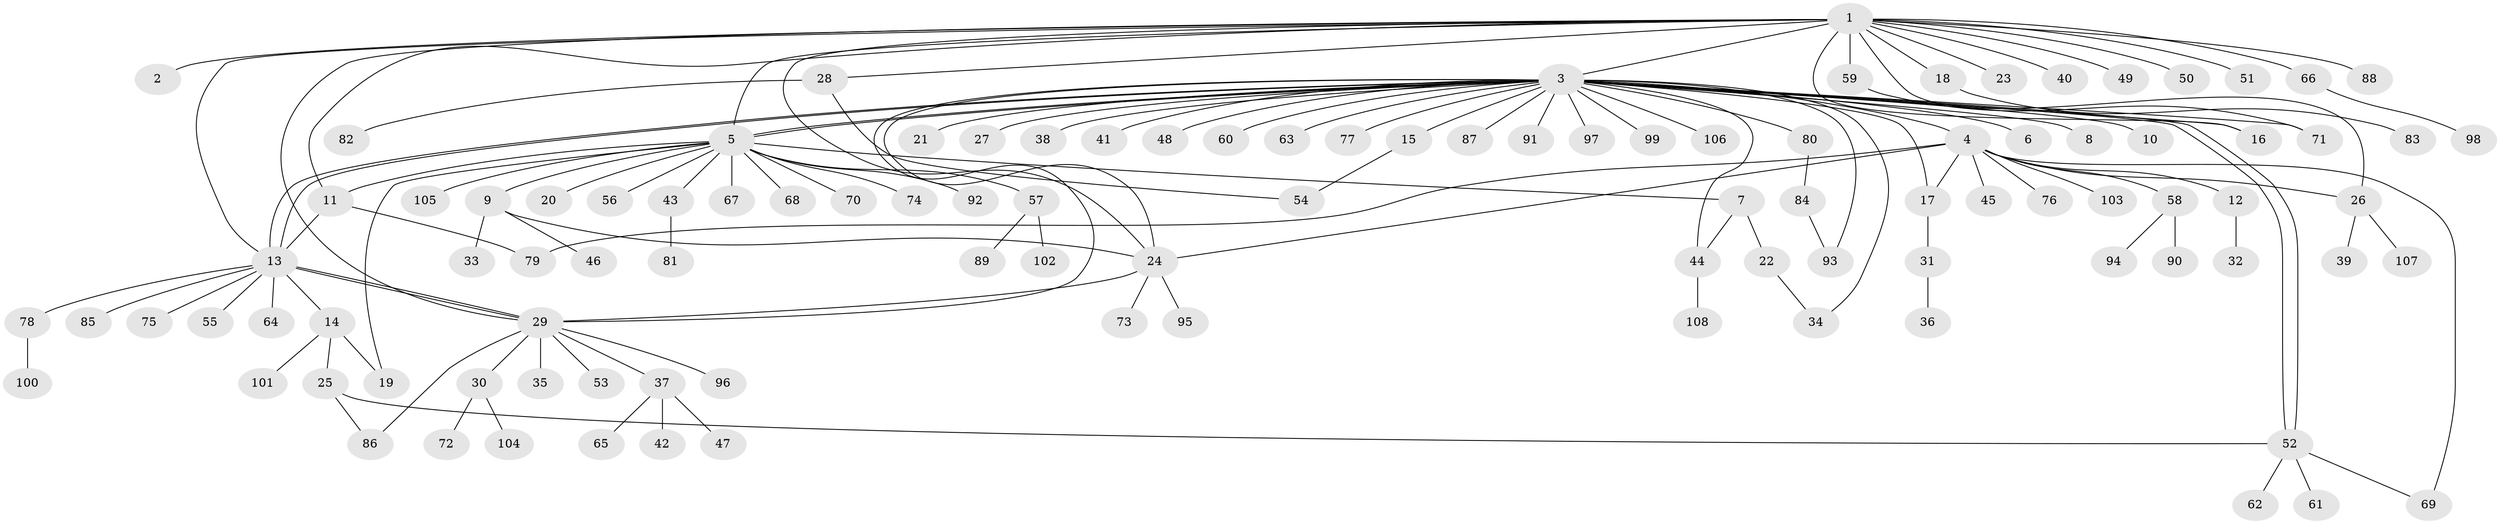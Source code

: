 // coarse degree distribution, {13: 0.037037037037037035, 1: 0.5370370370370371, 9: 0.05555555555555555, 15: 0.018518518518518517, 4: 0.037037037037037035, 3: 0.12962962962962962, 2: 0.16666666666666666, 6: 0.018518518518518517}
// Generated by graph-tools (version 1.1) at 2025/50/03/04/25 22:50:11]
// undirected, 108 vertices, 134 edges
graph export_dot {
  node [color=gray90,style=filled];
  1;
  2;
  3;
  4;
  5;
  6;
  7;
  8;
  9;
  10;
  11;
  12;
  13;
  14;
  15;
  16;
  17;
  18;
  19;
  20;
  21;
  22;
  23;
  24;
  25;
  26;
  27;
  28;
  29;
  30;
  31;
  32;
  33;
  34;
  35;
  36;
  37;
  38;
  39;
  40;
  41;
  42;
  43;
  44;
  45;
  46;
  47;
  48;
  49;
  50;
  51;
  52;
  53;
  54;
  55;
  56;
  57;
  58;
  59;
  60;
  61;
  62;
  63;
  64;
  65;
  66;
  67;
  68;
  69;
  70;
  71;
  72;
  73;
  74;
  75;
  76;
  77;
  78;
  79;
  80;
  81;
  82;
  83;
  84;
  85;
  86;
  87;
  88;
  89;
  90;
  91;
  92;
  93;
  94;
  95;
  96;
  97;
  98;
  99;
  100;
  101;
  102;
  103;
  104;
  105;
  106;
  107;
  108;
  1 -- 2;
  1 -- 3;
  1 -- 5;
  1 -- 11;
  1 -- 13;
  1 -- 16;
  1 -- 18;
  1 -- 23;
  1 -- 24;
  1 -- 26;
  1 -- 28;
  1 -- 29;
  1 -- 40;
  1 -- 49;
  1 -- 50;
  1 -- 51;
  1 -- 59;
  1 -- 66;
  1 -- 88;
  3 -- 4;
  3 -- 5;
  3 -- 5;
  3 -- 6;
  3 -- 8;
  3 -- 10;
  3 -- 13;
  3 -- 13;
  3 -- 15;
  3 -- 16;
  3 -- 17;
  3 -- 21;
  3 -- 24;
  3 -- 27;
  3 -- 29;
  3 -- 34;
  3 -- 38;
  3 -- 41;
  3 -- 44;
  3 -- 48;
  3 -- 52;
  3 -- 52;
  3 -- 60;
  3 -- 63;
  3 -- 71;
  3 -- 77;
  3 -- 80;
  3 -- 87;
  3 -- 91;
  3 -- 93;
  3 -- 97;
  3 -- 99;
  3 -- 106;
  4 -- 12;
  4 -- 17;
  4 -- 24;
  4 -- 26;
  4 -- 45;
  4 -- 58;
  4 -- 69;
  4 -- 76;
  4 -- 79;
  4 -- 103;
  5 -- 7;
  5 -- 9;
  5 -- 11;
  5 -- 19;
  5 -- 20;
  5 -- 43;
  5 -- 56;
  5 -- 57;
  5 -- 67;
  5 -- 68;
  5 -- 70;
  5 -- 74;
  5 -- 92;
  5 -- 105;
  7 -- 22;
  7 -- 44;
  9 -- 24;
  9 -- 33;
  9 -- 46;
  11 -- 13;
  11 -- 79;
  12 -- 32;
  13 -- 14;
  13 -- 29;
  13 -- 29;
  13 -- 55;
  13 -- 64;
  13 -- 75;
  13 -- 78;
  13 -- 85;
  14 -- 19;
  14 -- 25;
  14 -- 101;
  15 -- 54;
  17 -- 31;
  18 -- 83;
  22 -- 34;
  24 -- 29;
  24 -- 73;
  24 -- 95;
  25 -- 52;
  25 -- 86;
  26 -- 39;
  26 -- 107;
  28 -- 54;
  28 -- 82;
  29 -- 30;
  29 -- 35;
  29 -- 37;
  29 -- 53;
  29 -- 86;
  29 -- 96;
  30 -- 72;
  30 -- 104;
  31 -- 36;
  37 -- 42;
  37 -- 47;
  37 -- 65;
  43 -- 81;
  44 -- 108;
  52 -- 61;
  52 -- 62;
  52 -- 69;
  57 -- 89;
  57 -- 102;
  58 -- 90;
  58 -- 94;
  59 -- 71;
  66 -- 98;
  78 -- 100;
  80 -- 84;
  84 -- 93;
}
